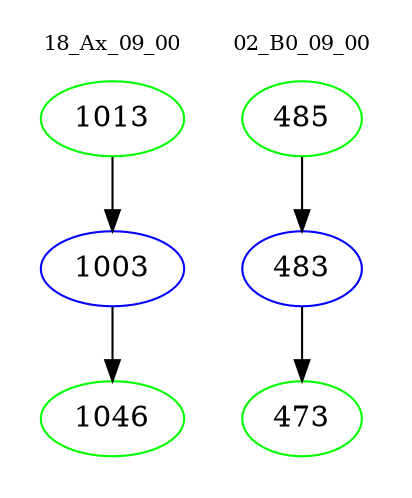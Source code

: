 digraph{
subgraph cluster_0 {
color = white
label = "18_Ax_09_00";
fontsize=10;
T0_1013 [label="1013", color="green"]
T0_1013 -> T0_1003 [color="black"]
T0_1003 [label="1003", color="blue"]
T0_1003 -> T0_1046 [color="black"]
T0_1046 [label="1046", color="green"]
}
subgraph cluster_1 {
color = white
label = "02_B0_09_00";
fontsize=10;
T1_485 [label="485", color="green"]
T1_485 -> T1_483 [color="black"]
T1_483 [label="483", color="blue"]
T1_483 -> T1_473 [color="black"]
T1_473 [label="473", color="green"]
}
}
